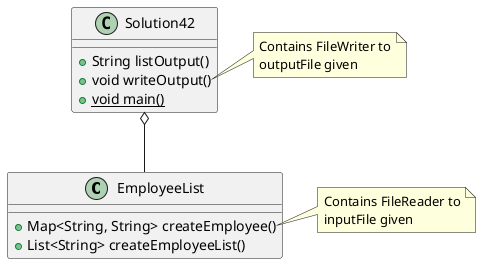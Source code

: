 @startuml

class EmployeeList {
    + Map<String, String> createEmployee()
    + List<String> createEmployeeList()
}

class Solution42 {
    + String listOutput()
    + void writeOutput()
    + {Static} void main()
}

Solution42 o-- EmployeeList

note right of EmployeeList::createEmployee()
    Contains FileReader to
    inputFile given
end note

note right of Solution42::writeOutput
    Contains FileWriter to
    outputFile given
end note


@enduml